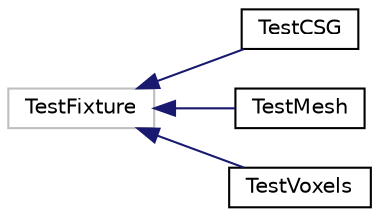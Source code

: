digraph "Graphical Class Hierarchy"
{
  edge [fontname="Helvetica",fontsize="10",labelfontname="Helvetica",labelfontsize="10"];
  node [fontname="Helvetica",fontsize="10",shape=record];
  rankdir="LR";
  Node1 [label="TestFixture",height=0.2,width=0.4,color="grey75", fillcolor="white", style="filled"];
  Node1 -> Node2 [dir="back",color="midnightblue",fontsize="10",style="solid",fontname="Helvetica"];
  Node2 [label="TestCSG",height=0.2,width=0.4,color="black", fillcolor="white", style="filled",URL="$classTestCSG.html",tooltip="Test code for VoxelVolume. "];
  Node1 -> Node3 [dir="back",color="midnightblue",fontsize="10",style="solid",fontname="Helvetica"];
  Node3 [label="TestMesh",height=0.2,width=0.4,color="black", fillcolor="white", style="filled",URL="$classTestMesh.html",tooltip="Test code for Mesh. "];
  Node1 -> Node4 [dir="back",color="midnightblue",fontsize="10",style="solid",fontname="Helvetica"];
  Node4 [label="TestVoxels",height=0.2,width=0.4,color="black", fillcolor="white", style="filled",URL="$classTestVoxels.html",tooltip="Test code for VoxelVolume. "];
}

